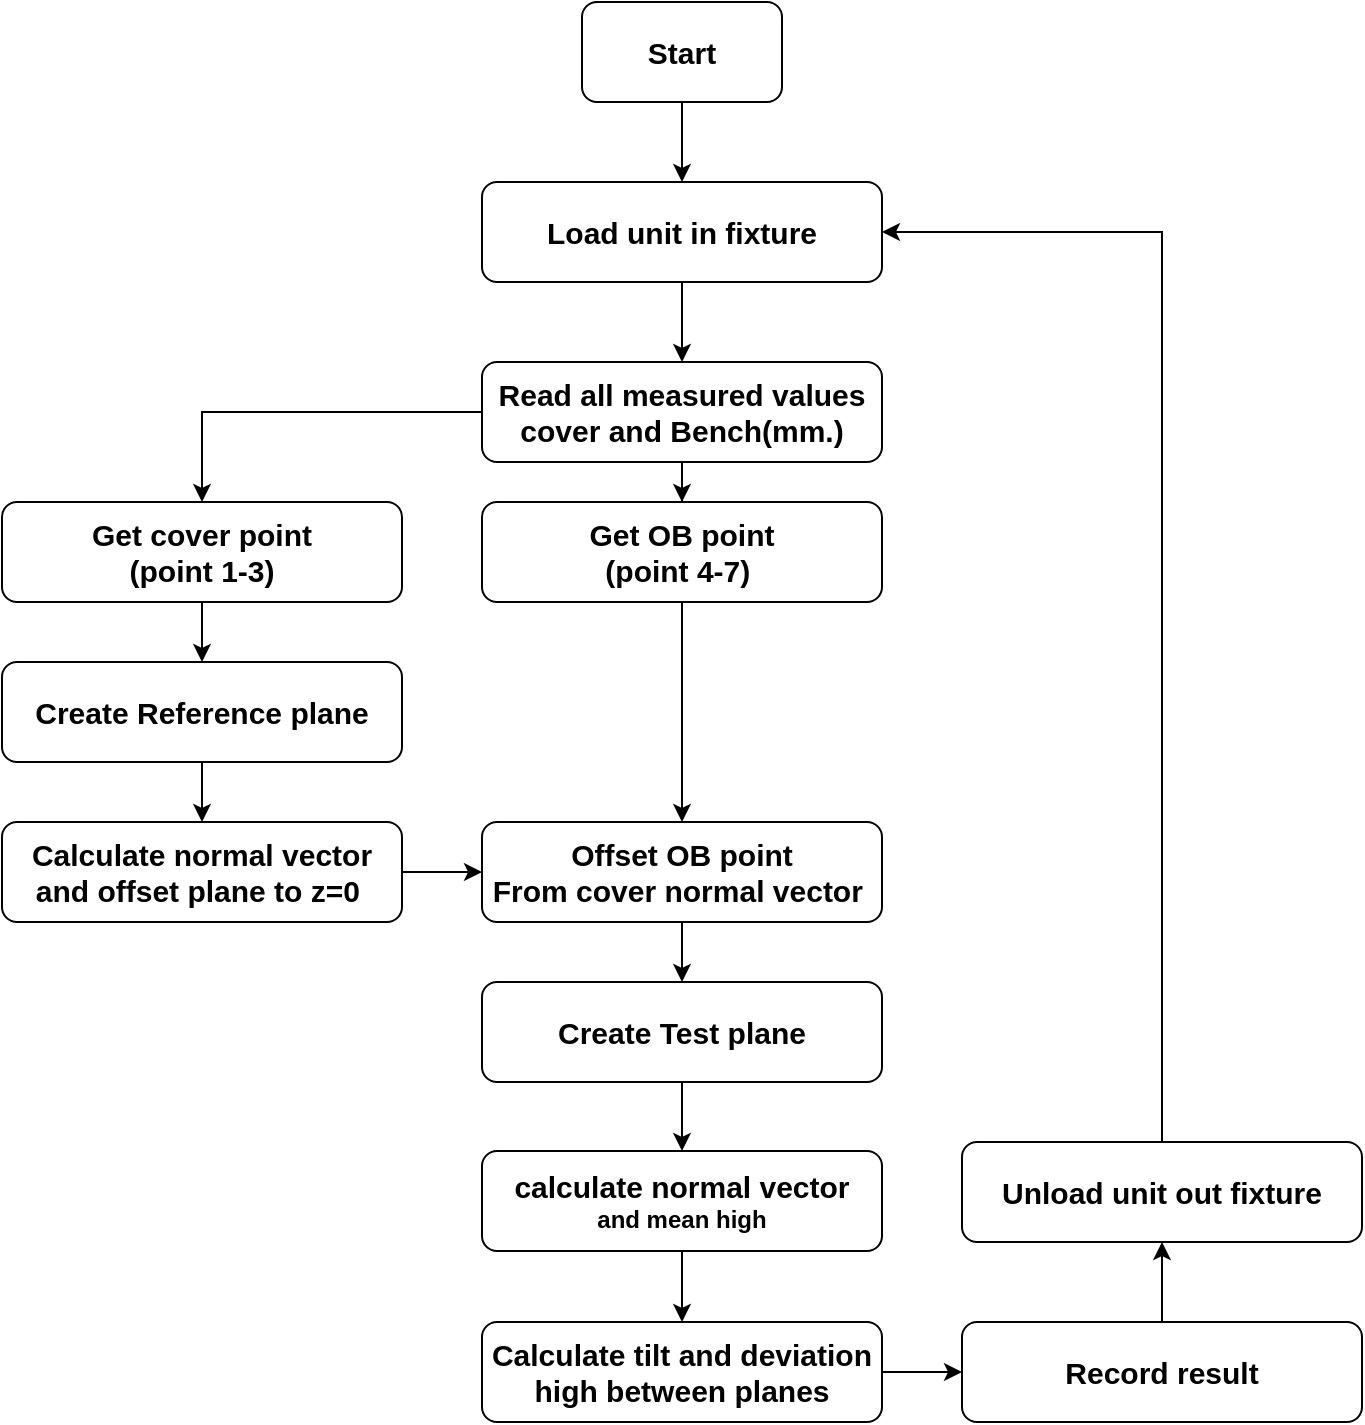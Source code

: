 <mxfile version="28.0.7">
  <diagram id="C5RBs43oDa-KdzZeNtuy" name="Page-1">
    <mxGraphModel dx="1418" dy="752" grid="1" gridSize="10" guides="1" tooltips="1" connect="1" arrows="1" fold="1" page="1" pageScale="1" pageWidth="827" pageHeight="1169" math="0" shadow="0">
      <root>
        <mxCell id="WIyWlLk6GJQsqaUBKTNV-0" />
        <mxCell id="WIyWlLk6GJQsqaUBKTNV-1" parent="WIyWlLk6GJQsqaUBKTNV-0" />
        <mxCell id="GNQTQsvEyV5nBe-plCe7-6" value="" style="edgeStyle=orthogonalEdgeStyle;rounded=0;orthogonalLoop=1;jettySize=auto;html=1;" parent="WIyWlLk6GJQsqaUBKTNV-1" source="GNQTQsvEyV5nBe-plCe7-0" target="GNQTQsvEyV5nBe-plCe7-1" edge="1">
          <mxGeometry relative="1" as="geometry" />
        </mxCell>
        <mxCell id="GNQTQsvEyV5nBe-plCe7-0" value="&lt;font style=&quot;font-size: 15px;&quot;&gt;&lt;b&gt;Start&lt;/b&gt;&lt;/font&gt;" style="rounded=1;whiteSpace=wrap;html=1;" parent="WIyWlLk6GJQsqaUBKTNV-1" vertex="1">
          <mxGeometry x="350" y="40" width="100" height="50" as="geometry" />
        </mxCell>
        <mxCell id="GNQTQsvEyV5nBe-plCe7-7" value="" style="edgeStyle=orthogonalEdgeStyle;rounded=0;orthogonalLoop=1;jettySize=auto;html=1;" parent="WIyWlLk6GJQsqaUBKTNV-1" source="GNQTQsvEyV5nBe-plCe7-1" target="GNQTQsvEyV5nBe-plCe7-4" edge="1">
          <mxGeometry relative="1" as="geometry">
            <mxPoint x="400" y="240" as="targetPoint" />
          </mxGeometry>
        </mxCell>
        <mxCell id="GNQTQsvEyV5nBe-plCe7-1" value="&lt;span style=&quot;font-size: 15px;&quot;&gt;&lt;b&gt;Load unit in fixture&lt;/b&gt;&lt;/span&gt;" style="rounded=1;whiteSpace=wrap;html=1;" parent="WIyWlLk6GJQsqaUBKTNV-1" vertex="1">
          <mxGeometry x="300" y="130" width="200" height="50" as="geometry" />
        </mxCell>
        <mxCell id="GNQTQsvEyV5nBe-plCe7-9" style="edgeStyle=orthogonalEdgeStyle;rounded=0;orthogonalLoop=1;jettySize=auto;html=1;" parent="WIyWlLk6GJQsqaUBKTNV-1" target="GNQTQsvEyV5nBe-plCe7-3" edge="1">
          <mxGeometry relative="1" as="geometry">
            <mxPoint x="400" y="290" as="sourcePoint" />
          </mxGeometry>
        </mxCell>
        <mxCell id="J_ztnVc_PMxHuQZqmXFH-1" style="edgeStyle=orthogonalEdgeStyle;rounded=0;orthogonalLoop=1;jettySize=auto;html=1;exitX=0;exitY=0.5;exitDx=0;exitDy=0;" edge="1" parent="WIyWlLk6GJQsqaUBKTNV-1" source="GNQTQsvEyV5nBe-plCe7-4" target="GNQTQsvEyV5nBe-plCe7-5">
          <mxGeometry relative="1" as="geometry" />
        </mxCell>
        <mxCell id="J_ztnVc_PMxHuQZqmXFH-3" style="edgeStyle=orthogonalEdgeStyle;rounded=0;orthogonalLoop=1;jettySize=auto;html=1;" edge="1" parent="WIyWlLk6GJQsqaUBKTNV-1" source="GNQTQsvEyV5nBe-plCe7-4" target="J_ztnVc_PMxHuQZqmXFH-2">
          <mxGeometry relative="1" as="geometry" />
        </mxCell>
        <mxCell id="GNQTQsvEyV5nBe-plCe7-4" value="&lt;span style=&quot;font-size: 15px;&quot;&gt;Read all&amp;nbsp;measured values cover and Bench(mm.)&lt;/span&gt;" style="rounded=1;whiteSpace=wrap;html=1;fontStyle=1" parent="WIyWlLk6GJQsqaUBKTNV-1" vertex="1">
          <mxGeometry x="300" y="220" width="200" height="50" as="geometry" />
        </mxCell>
        <mxCell id="J_ztnVc_PMxHuQZqmXFH-5" value="" style="edgeStyle=orthogonalEdgeStyle;rounded=0;orthogonalLoop=1;jettySize=auto;html=1;" edge="1" parent="WIyWlLk6GJQsqaUBKTNV-1" source="GNQTQsvEyV5nBe-plCe7-5" target="J_ztnVc_PMxHuQZqmXFH-4">
          <mxGeometry relative="1" as="geometry" />
        </mxCell>
        <mxCell id="GNQTQsvEyV5nBe-plCe7-5" value="&lt;span style=&quot;font-size: 15px;&quot;&gt;Get cover point&lt;/span&gt;&lt;div&gt;&lt;span style=&quot;font-size: 15px;&quot;&gt;(point 1-3)&lt;/span&gt;&lt;/div&gt;" style="rounded=1;whiteSpace=wrap;html=1;fontStyle=1" parent="WIyWlLk6GJQsqaUBKTNV-1" vertex="1">
          <mxGeometry x="60" y="290" width="200" height="50" as="geometry" />
        </mxCell>
        <mxCell id="J_ztnVc_PMxHuQZqmXFH-10" style="edgeStyle=orthogonalEdgeStyle;rounded=0;orthogonalLoop=1;jettySize=auto;html=1;" edge="1" parent="WIyWlLk6GJQsqaUBKTNV-1" source="J_ztnVc_PMxHuQZqmXFH-2" target="J_ztnVc_PMxHuQZqmXFH-8">
          <mxGeometry relative="1" as="geometry" />
        </mxCell>
        <mxCell id="J_ztnVc_PMxHuQZqmXFH-2" value="&lt;span style=&quot;font-size: 15px;&quot;&gt;Get OB point&lt;br&gt;&lt;/span&gt;&lt;div&gt;&lt;span style=&quot;font-size: 15px; background-color: transparent; color: light-dark(rgb(0, 0, 0), rgb(255, 255, 255));&quot;&gt;(point 4-7)&lt;/span&gt;&lt;span style=&quot;font-size: 15px;&quot;&gt;&amp;nbsp;&lt;/span&gt;&lt;/div&gt;" style="rounded=1;whiteSpace=wrap;html=1;fontStyle=1" vertex="1" parent="WIyWlLk6GJQsqaUBKTNV-1">
          <mxGeometry x="300" y="290" width="200" height="50" as="geometry" />
        </mxCell>
        <mxCell id="J_ztnVc_PMxHuQZqmXFH-7" value="" style="edgeStyle=orthogonalEdgeStyle;rounded=0;orthogonalLoop=1;jettySize=auto;html=1;" edge="1" parent="WIyWlLk6GJQsqaUBKTNV-1" source="J_ztnVc_PMxHuQZqmXFH-4" target="J_ztnVc_PMxHuQZqmXFH-6">
          <mxGeometry relative="1" as="geometry" />
        </mxCell>
        <mxCell id="J_ztnVc_PMxHuQZqmXFH-4" value="&lt;span style=&quot;font-size: 15px;&quot;&gt;Create Reference plane&lt;/span&gt;" style="rounded=1;whiteSpace=wrap;html=1;fontStyle=1" vertex="1" parent="WIyWlLk6GJQsqaUBKTNV-1">
          <mxGeometry x="60" y="370" width="200" height="50" as="geometry" />
        </mxCell>
        <mxCell id="J_ztnVc_PMxHuQZqmXFH-21" style="edgeStyle=orthogonalEdgeStyle;rounded=0;orthogonalLoop=1;jettySize=auto;html=1;" edge="1" parent="WIyWlLk6GJQsqaUBKTNV-1" source="J_ztnVc_PMxHuQZqmXFH-6" target="J_ztnVc_PMxHuQZqmXFH-8">
          <mxGeometry relative="1" as="geometry" />
        </mxCell>
        <mxCell id="J_ztnVc_PMxHuQZqmXFH-6" value="&lt;span style=&quot;font-size: 15px;&quot;&gt;Calculate normal vector and offset plane to z=0&amp;nbsp;&lt;/span&gt;" style="rounded=1;whiteSpace=wrap;html=1;fontStyle=1" vertex="1" parent="WIyWlLk6GJQsqaUBKTNV-1">
          <mxGeometry x="60" y="450" width="200" height="50" as="geometry" />
        </mxCell>
        <mxCell id="J_ztnVc_PMxHuQZqmXFH-12" style="edgeStyle=orthogonalEdgeStyle;rounded=0;orthogonalLoop=1;jettySize=auto;html=1;" edge="1" parent="WIyWlLk6GJQsqaUBKTNV-1" source="J_ztnVc_PMxHuQZqmXFH-8" target="J_ztnVc_PMxHuQZqmXFH-11">
          <mxGeometry relative="1" as="geometry" />
        </mxCell>
        <mxCell id="J_ztnVc_PMxHuQZqmXFH-8" value="&lt;span style=&quot;font-size: 15px;&quot;&gt;Offset OB point&lt;br&gt;&lt;/span&gt;&lt;div&gt;&lt;span style=&quot;font-size: 15px; background-color: transparent; color: light-dark(rgb(0, 0, 0), rgb(255, 255, 255));&quot;&gt;From cover normal vector&lt;/span&gt;&lt;span style=&quot;font-size: 15px; background-color: transparent; color: light-dark(rgb(0, 0, 0), rgb(255, 255, 255));&quot;&gt;&amp;nbsp;&lt;/span&gt;&lt;/div&gt;" style="rounded=1;whiteSpace=wrap;html=1;fontStyle=1" vertex="1" parent="WIyWlLk6GJQsqaUBKTNV-1">
          <mxGeometry x="300" y="450" width="200" height="50" as="geometry" />
        </mxCell>
        <mxCell id="J_ztnVc_PMxHuQZqmXFH-14" value="" style="edgeStyle=orthogonalEdgeStyle;rounded=0;orthogonalLoop=1;jettySize=auto;html=1;" edge="1" parent="WIyWlLk6GJQsqaUBKTNV-1" source="J_ztnVc_PMxHuQZqmXFH-11" target="J_ztnVc_PMxHuQZqmXFH-13">
          <mxGeometry relative="1" as="geometry" />
        </mxCell>
        <mxCell id="J_ztnVc_PMxHuQZqmXFH-11" value="&lt;span style=&quot;font-size: 15px;&quot;&gt;Create Test&amp;nbsp;&lt;/span&gt;&lt;span style=&quot;font-size: 15px; background-color: transparent; color: light-dark(rgb(0, 0, 0), rgb(255, 255, 255));&quot;&gt;plane&lt;/span&gt;" style="rounded=1;whiteSpace=wrap;html=1;fontStyle=1" vertex="1" parent="WIyWlLk6GJQsqaUBKTNV-1">
          <mxGeometry x="300" y="530" width="200" height="50" as="geometry" />
        </mxCell>
        <mxCell id="J_ztnVc_PMxHuQZqmXFH-17" value="" style="edgeStyle=orthogonalEdgeStyle;rounded=0;orthogonalLoop=1;jettySize=auto;html=1;" edge="1" parent="WIyWlLk6GJQsqaUBKTNV-1" source="J_ztnVc_PMxHuQZqmXFH-13" target="J_ztnVc_PMxHuQZqmXFH-15">
          <mxGeometry relative="1" as="geometry" />
        </mxCell>
        <mxCell id="J_ztnVc_PMxHuQZqmXFH-13" value="&lt;span style=&quot;font-size: 15px;&quot;&gt;calculate normal vector&lt;/span&gt;&lt;div&gt;and mean high&lt;/div&gt;" style="rounded=1;whiteSpace=wrap;html=1;fontStyle=1" vertex="1" parent="WIyWlLk6GJQsqaUBKTNV-1">
          <mxGeometry x="300" y="614.5" width="200" height="50" as="geometry" />
        </mxCell>
        <mxCell id="J_ztnVc_PMxHuQZqmXFH-18" value="" style="edgeStyle=orthogonalEdgeStyle;rounded=0;orthogonalLoop=1;jettySize=auto;html=1;" edge="1" parent="WIyWlLk6GJQsqaUBKTNV-1" source="J_ztnVc_PMxHuQZqmXFH-15" target="J_ztnVc_PMxHuQZqmXFH-16">
          <mxGeometry relative="1" as="geometry" />
        </mxCell>
        <mxCell id="J_ztnVc_PMxHuQZqmXFH-15" value="&lt;span style=&quot;font-size: 15px;&quot;&gt;Calculate tilt and deviation high between planes&lt;/span&gt;" style="rounded=1;whiteSpace=wrap;html=1;fontStyle=1" vertex="1" parent="WIyWlLk6GJQsqaUBKTNV-1">
          <mxGeometry x="300" y="700" width="200" height="50" as="geometry" />
        </mxCell>
        <mxCell id="J_ztnVc_PMxHuQZqmXFH-24" value="" style="edgeStyle=orthogonalEdgeStyle;rounded=0;orthogonalLoop=1;jettySize=auto;html=1;" edge="1" parent="WIyWlLk6GJQsqaUBKTNV-1" source="J_ztnVc_PMxHuQZqmXFH-16" target="J_ztnVc_PMxHuQZqmXFH-22">
          <mxGeometry relative="1" as="geometry" />
        </mxCell>
        <mxCell id="J_ztnVc_PMxHuQZqmXFH-16" value="&lt;span style=&quot;font-size: 15px;&quot;&gt;Record result&lt;/span&gt;" style="rounded=1;whiteSpace=wrap;html=1;fontStyle=1" vertex="1" parent="WIyWlLk6GJQsqaUBKTNV-1">
          <mxGeometry x="540" y="700" width="200" height="50" as="geometry" />
        </mxCell>
        <mxCell id="J_ztnVc_PMxHuQZqmXFH-23" style="edgeStyle=orthogonalEdgeStyle;rounded=0;orthogonalLoop=1;jettySize=auto;html=1;" edge="1" parent="WIyWlLk6GJQsqaUBKTNV-1" source="J_ztnVc_PMxHuQZqmXFH-22" target="GNQTQsvEyV5nBe-plCe7-1">
          <mxGeometry relative="1" as="geometry">
            <Array as="points">
              <mxPoint x="640" y="155" />
            </Array>
          </mxGeometry>
        </mxCell>
        <mxCell id="J_ztnVc_PMxHuQZqmXFH-22" value="&lt;span style=&quot;font-size: 15px;&quot;&gt;&lt;b&gt;Unload unit out fixture&lt;/b&gt;&lt;/span&gt;" style="rounded=1;whiteSpace=wrap;html=1;" vertex="1" parent="WIyWlLk6GJQsqaUBKTNV-1">
          <mxGeometry x="540" y="610" width="200" height="50" as="geometry" />
        </mxCell>
      </root>
    </mxGraphModel>
  </diagram>
</mxfile>
